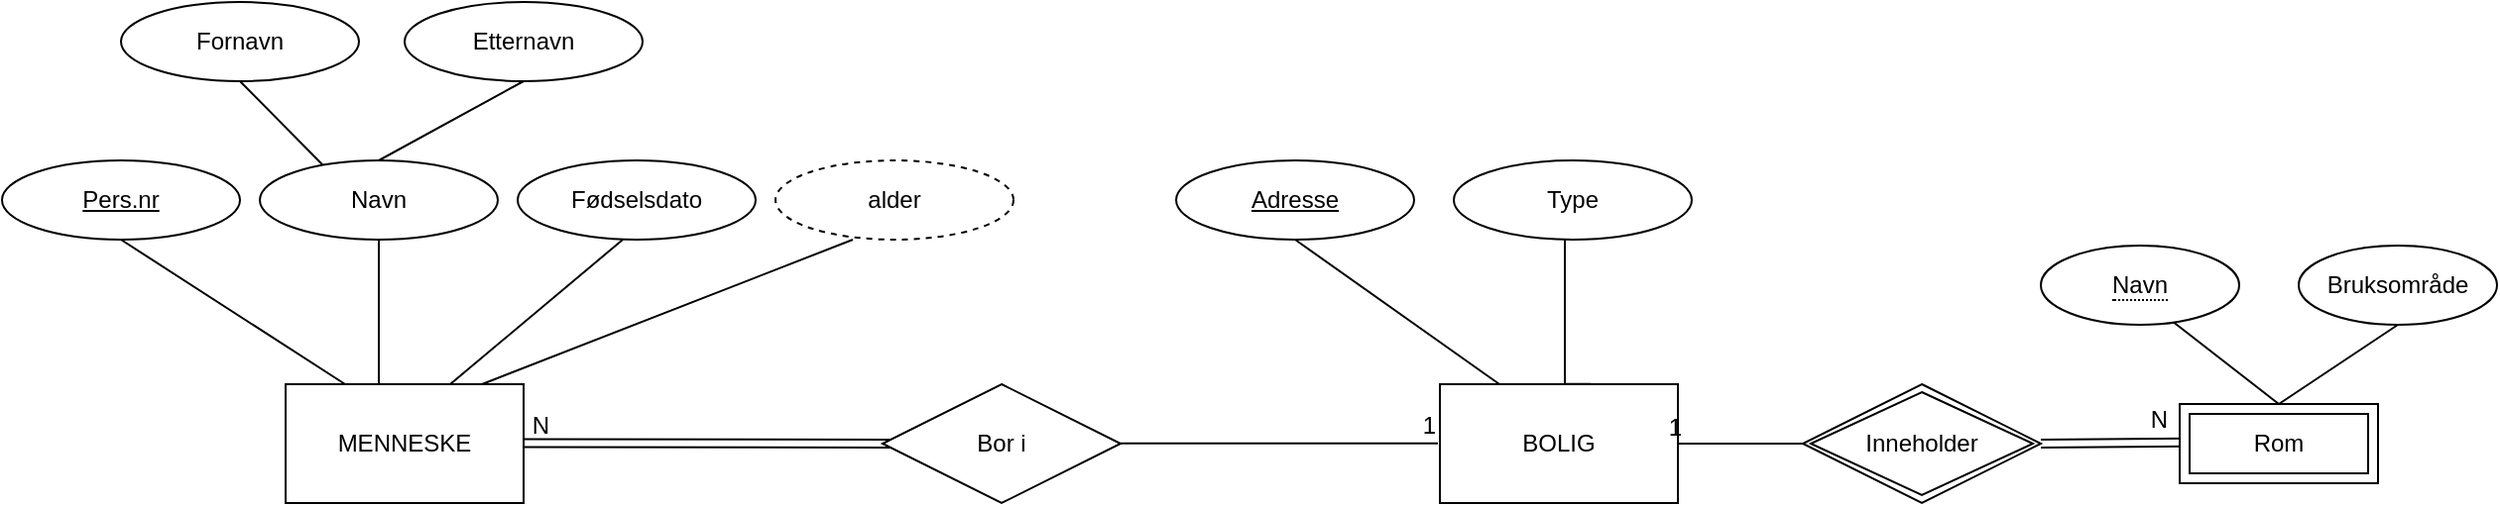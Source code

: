 <mxfile version="24.7.14">
  <diagram id="R2lEEEUBdFMjLlhIrx00" name="Page-1">
    <mxGraphModel dx="1747" dy="1042" grid="1" gridSize="10" guides="1" tooltips="1" connect="1" arrows="1" fold="1" page="1" pageScale="1" pageWidth="1654" pageHeight="2336" math="0" shadow="0" extFonts="Permanent Marker^https://fonts.googleapis.com/css?family=Permanent+Marker">
      <root>
        <mxCell id="0" />
        <mxCell id="1" parent="0" />
        <mxCell id="Z8_CV3bRLPhnwVzxl09v-1" value="MENNESKE" style="rounded=0;whiteSpace=wrap;html=1;" parent="1" vertex="1">
          <mxGeometry x="195" y="290" width="120" height="60" as="geometry" />
        </mxCell>
        <mxCell id="tpqS8l1BTnKntp3pgXFN-16" style="rounded=0;orthogonalLoop=1;jettySize=auto;html=1;exitX=0.5;exitY=1;exitDx=0;exitDy=0;entryX=0.25;entryY=0;entryDx=0;entryDy=0;strokeColor=default;endArrow=none;endFill=0;" edge="1" parent="1" source="tpqS8l1BTnKntp3pgXFN-1" target="Z8_CV3bRLPhnwVzxl09v-1">
          <mxGeometry relative="1" as="geometry" />
        </mxCell>
        <mxCell id="tpqS8l1BTnKntp3pgXFN-1" value="&lt;u&gt;Pers.nr&lt;/u&gt;" style="ellipse;whiteSpace=wrap;html=1;" vertex="1" parent="1">
          <mxGeometry x="52" y="177" width="120" height="40" as="geometry" />
        </mxCell>
        <mxCell id="tpqS8l1BTnKntp3pgXFN-14" style="edgeStyle=orthogonalEdgeStyle;rounded=0;orthogonalLoop=1;jettySize=auto;html=1;exitX=0.5;exitY=1;exitDx=0;exitDy=0;entryX=0.5;entryY=0;entryDx=0;entryDy=0;endArrow=none;endFill=0;" edge="1" parent="1" source="tpqS8l1BTnKntp3pgXFN-3" target="Z8_CV3bRLPhnwVzxl09v-1">
          <mxGeometry relative="1" as="geometry">
            <Array as="points">
              <mxPoint x="242" y="290" />
            </Array>
          </mxGeometry>
        </mxCell>
        <mxCell id="tpqS8l1BTnKntp3pgXFN-3" value="Navn" style="ellipse;whiteSpace=wrap;html=1;" vertex="1" parent="1">
          <mxGeometry x="182" y="177" width="120" height="40" as="geometry" />
        </mxCell>
        <mxCell id="tpqS8l1BTnKntp3pgXFN-4" value="Fornavn" style="ellipse;whiteSpace=wrap;html=1;" vertex="1" parent="1">
          <mxGeometry x="112" y="97" width="120" height="40" as="geometry" />
        </mxCell>
        <mxCell id="tpqS8l1BTnKntp3pgXFN-5" value="Etternavn" style="ellipse;whiteSpace=wrap;html=1;" vertex="1" parent="1">
          <mxGeometry x="255" y="97" width="120" height="40" as="geometry" />
        </mxCell>
        <mxCell id="tpqS8l1BTnKntp3pgXFN-15" style="rounded=0;orthogonalLoop=1;jettySize=auto;html=1;exitX=0.5;exitY=1;exitDx=0;exitDy=0;entryX=0.75;entryY=0;entryDx=0;entryDy=0;endArrow=none;endFill=0;" edge="1" parent="1">
          <mxGeometry relative="1" as="geometry">
            <mxPoint x="365" y="217" as="sourcePoint" />
            <mxPoint x="278" y="290.0" as="targetPoint" />
          </mxGeometry>
        </mxCell>
        <mxCell id="tpqS8l1BTnKntp3pgXFN-6" value="Fødselsdato" style="ellipse;whiteSpace=wrap;html=1;" vertex="1" parent="1">
          <mxGeometry x="312" y="177" width="120" height="40" as="geometry" />
        </mxCell>
        <mxCell id="tpqS8l1BTnKntp3pgXFN-9" style="rounded=0;orthogonalLoop=1;jettySize=auto;html=1;exitX=0.5;exitY=1;exitDx=0;exitDy=0;entryX=0.263;entryY=0.053;entryDx=0;entryDy=0;entryPerimeter=0;endArrow=none;endFill=0;" edge="1" parent="1" source="tpqS8l1BTnKntp3pgXFN-4" target="tpqS8l1BTnKntp3pgXFN-3">
          <mxGeometry relative="1" as="geometry" />
        </mxCell>
        <mxCell id="tpqS8l1BTnKntp3pgXFN-10" style="rounded=0;orthogonalLoop=1;jettySize=auto;html=1;exitX=0.5;exitY=1;exitDx=0;exitDy=0;entryX=0.5;entryY=0;entryDx=0;entryDy=0;endArrow=none;endFill=0;" edge="1" parent="1" source="tpqS8l1BTnKntp3pgXFN-5" target="tpqS8l1BTnKntp3pgXFN-3">
          <mxGeometry relative="1" as="geometry">
            <mxPoint x="317" y="138" as="sourcePoint" />
            <mxPoint x="255.28" y="177" as="targetPoint" />
          </mxGeometry>
        </mxCell>
        <mxCell id="tpqS8l1BTnKntp3pgXFN-20" style="rounded=0;orthogonalLoop=1;jettySize=auto;html=1;exitX=0.5;exitY=1;exitDx=0;exitDy=0;entryX=1;entryY=0;entryDx=0;entryDy=0;endArrow=none;endFill=0;" edge="1" parent="1">
          <mxGeometry relative="1" as="geometry">
            <mxPoint x="481" y="217" as="sourcePoint" />
            <mxPoint x="294" y="290.0" as="targetPoint" />
          </mxGeometry>
        </mxCell>
        <mxCell id="tpqS8l1BTnKntp3pgXFN-17" value="alder" style="ellipse;whiteSpace=wrap;html=1;dashed=1;" vertex="1" parent="1">
          <mxGeometry x="442" y="177" width="120" height="40" as="geometry" />
        </mxCell>
        <mxCell id="tpqS8l1BTnKntp3pgXFN-23" value="Bor i" style="shape=rhombus;perimeter=rhombusPerimeter;whiteSpace=wrap;html=1;align=center;" vertex="1" parent="1">
          <mxGeometry x="496" y="290" width="120" height="60" as="geometry" />
        </mxCell>
        <mxCell id="tpqS8l1BTnKntp3pgXFN-24" value="BOLIG" style="rounded=0;whiteSpace=wrap;html=1;" vertex="1" parent="1">
          <mxGeometry x="777" y="290" width="120" height="60" as="geometry" />
        </mxCell>
        <mxCell id="tpqS8l1BTnKntp3pgXFN-27" value="" style="shape=link;html=1;rounded=0;" edge="1" parent="1">
          <mxGeometry relative="1" as="geometry">
            <mxPoint x="315" y="319.8" as="sourcePoint" />
            <mxPoint x="500" y="320" as="targetPoint" />
          </mxGeometry>
        </mxCell>
        <mxCell id="tpqS8l1BTnKntp3pgXFN-28" value="N" style="resizable=0;html=1;whiteSpace=wrap;align=right;verticalAlign=bottom;" connectable="0" vertex="1" parent="tpqS8l1BTnKntp3pgXFN-27">
          <mxGeometry x="1" relative="1" as="geometry">
            <mxPoint x="-170" as="offset" />
          </mxGeometry>
        </mxCell>
        <mxCell id="tpqS8l1BTnKntp3pgXFN-29" value="" style="endArrow=none;html=1;rounded=0;" edge="1" parent="1">
          <mxGeometry relative="1" as="geometry">
            <mxPoint x="616" y="319.82" as="sourcePoint" />
            <mxPoint x="776" y="319.82" as="targetPoint" />
          </mxGeometry>
        </mxCell>
        <mxCell id="tpqS8l1BTnKntp3pgXFN-30" value="1" style="resizable=0;html=1;whiteSpace=wrap;align=right;verticalAlign=bottom;" connectable="0" vertex="1" parent="tpqS8l1BTnKntp3pgXFN-29">
          <mxGeometry x="1" relative="1" as="geometry" />
        </mxCell>
        <mxCell id="tpqS8l1BTnKntp3pgXFN-31" style="rounded=0;orthogonalLoop=1;jettySize=auto;html=1;exitX=0.5;exitY=1;exitDx=0;exitDy=0;strokeColor=default;endArrow=none;endFill=0;entryX=0.25;entryY=0;entryDx=0;entryDy=0;" edge="1" parent="1" source="tpqS8l1BTnKntp3pgXFN-32" target="tpqS8l1BTnKntp3pgXFN-24">
          <mxGeometry relative="1" as="geometry">
            <mxPoint x="844" y="287" as="targetPoint" />
          </mxGeometry>
        </mxCell>
        <mxCell id="tpqS8l1BTnKntp3pgXFN-32" value="&lt;u&gt;Adresse&lt;/u&gt;" style="ellipse;whiteSpace=wrap;html=1;" vertex="1" parent="1">
          <mxGeometry x="644" y="177" width="120" height="40" as="geometry" />
        </mxCell>
        <mxCell id="tpqS8l1BTnKntp3pgXFN-34" value="Type" style="ellipse;whiteSpace=wrap;html=1;" vertex="1" parent="1">
          <mxGeometry x="784" y="177" width="120" height="40" as="geometry" />
        </mxCell>
        <mxCell id="tpqS8l1BTnKntp3pgXFN-35" style="edgeStyle=orthogonalEdgeStyle;rounded=0;orthogonalLoop=1;jettySize=auto;html=1;exitX=0.5;exitY=1;exitDx=0;exitDy=0;entryX=0.5;entryY=0;entryDx=0;entryDy=0;endArrow=none;endFill=0;" edge="1" parent="1">
          <mxGeometry relative="1" as="geometry">
            <mxPoint x="840" y="216.93" as="sourcePoint" />
            <mxPoint x="853" y="289.93" as="targetPoint" />
            <Array as="points">
              <mxPoint x="840" y="289.93" />
            </Array>
          </mxGeometry>
        </mxCell>
        <mxCell id="tpqS8l1BTnKntp3pgXFN-38" value="" style="endArrow=none;html=1;rounded=0;exitX=1;exitY=0.5;exitDx=0;exitDy=0;" edge="1" parent="1" source="tpqS8l1BTnKntp3pgXFN-24">
          <mxGeometry relative="1" as="geometry">
            <mxPoint x="944" y="317" as="sourcePoint" />
            <mxPoint x="960" y="320" as="targetPoint" />
          </mxGeometry>
        </mxCell>
        <mxCell id="tpqS8l1BTnKntp3pgXFN-39" value="1" style="resizable=0;html=1;whiteSpace=wrap;align=right;verticalAlign=bottom;" connectable="0" vertex="1" parent="tpqS8l1BTnKntp3pgXFN-38">
          <mxGeometry x="1" relative="1" as="geometry">
            <mxPoint x="-60" as="offset" />
          </mxGeometry>
        </mxCell>
        <mxCell id="tpqS8l1BTnKntp3pgXFN-40" value="" style="shape=link;html=1;rounded=0;exitX=1;exitY=0.5;exitDx=0;exitDy=0;" edge="1" parent="1">
          <mxGeometry relative="1" as="geometry">
            <mxPoint x="1080" y="320" as="sourcePoint" />
            <mxPoint x="1155" y="319.33" as="targetPoint" />
          </mxGeometry>
        </mxCell>
        <mxCell id="tpqS8l1BTnKntp3pgXFN-42" value="N" style="resizable=0;html=1;whiteSpace=wrap;align=right;verticalAlign=bottom;" connectable="0" vertex="1" parent="1">
          <mxGeometry x="570.001" y="260.0" as="geometry">
            <mxPoint x="575" y="56" as="offset" />
          </mxGeometry>
        </mxCell>
        <mxCell id="tpqS8l1BTnKntp3pgXFN-48" style="rounded=0;orthogonalLoop=1;jettySize=auto;html=1;endArrow=none;endFill=0;entryX=0.5;entryY=0;entryDx=0;entryDy=0;exitX=0.5;exitY=1;exitDx=0;exitDy=0;" edge="1" parent="1" target="tpqS8l1BTnKntp3pgXFN-51">
          <mxGeometry relative="1" as="geometry">
            <mxPoint x="1110" y="230" as="sourcePoint" />
            <mxPoint x="1210" y="290" as="targetPoint" />
          </mxGeometry>
        </mxCell>
        <mxCell id="tpqS8l1BTnKntp3pgXFN-50" value="&lt;span style=&quot;border-bottom: 1px dotted&quot;&gt;Navn&lt;/span&gt;" style="ellipse;whiteSpace=wrap;html=1;align=center;" vertex="1" parent="1">
          <mxGeometry x="1080" y="220" width="100" height="40" as="geometry" />
        </mxCell>
        <mxCell id="tpqS8l1BTnKntp3pgXFN-51" value="Rom" style="shape=ext;margin=3;double=1;whiteSpace=wrap;html=1;align=center;" vertex="1" parent="1">
          <mxGeometry x="1150" y="300" width="100" height="40" as="geometry" />
        </mxCell>
        <mxCell id="tpqS8l1BTnKntp3pgXFN-52" value="Inneholder" style="shape=rhombus;double=1;perimeter=rhombusPerimeter;whiteSpace=wrap;html=1;align=center;" vertex="1" parent="1">
          <mxGeometry x="960" y="290" width="120" height="60" as="geometry" />
        </mxCell>
        <mxCell id="tpqS8l1BTnKntp3pgXFN-54" value="Bruksområde" style="ellipse;whiteSpace=wrap;html=1;align=center;" vertex="1" parent="1">
          <mxGeometry x="1210" y="220" width="100" height="40" as="geometry" />
        </mxCell>
        <mxCell id="tpqS8l1BTnKntp3pgXFN-55" value="" style="endArrow=none;html=1;rounded=0;exitX=0.5;exitY=0;exitDx=0;exitDy=0;entryX=0.5;entryY=1;entryDx=0;entryDy=0;" edge="1" parent="1" source="tpqS8l1BTnKntp3pgXFN-51" target="tpqS8l1BTnKntp3pgXFN-54">
          <mxGeometry relative="1" as="geometry">
            <mxPoint x="1150" y="370" as="sourcePoint" />
            <mxPoint x="1310" y="370" as="targetPoint" />
          </mxGeometry>
        </mxCell>
      </root>
    </mxGraphModel>
  </diagram>
</mxfile>
